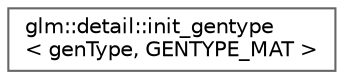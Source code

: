 digraph "Graphical Class Hierarchy"
{
 // LATEX_PDF_SIZE
  bgcolor="transparent";
  edge [fontname=Helvetica,fontsize=10,labelfontname=Helvetica,labelfontsize=10];
  node [fontname=Helvetica,fontsize=10,shape=box,height=0.2,width=0.4];
  rankdir="LR";
  Node0 [id="Node000000",label="glm::detail::init_gentype\l\< genType, GENTYPE_MAT \>",height=0.2,width=0.4,color="grey40", fillcolor="white", style="filled",URL="$structglm_1_1detail_1_1init__gentype_3_01gen_type_00_01_g_e_n_t_y_p_e___m_a_t_01_4.html",tooltip=" "];
}
